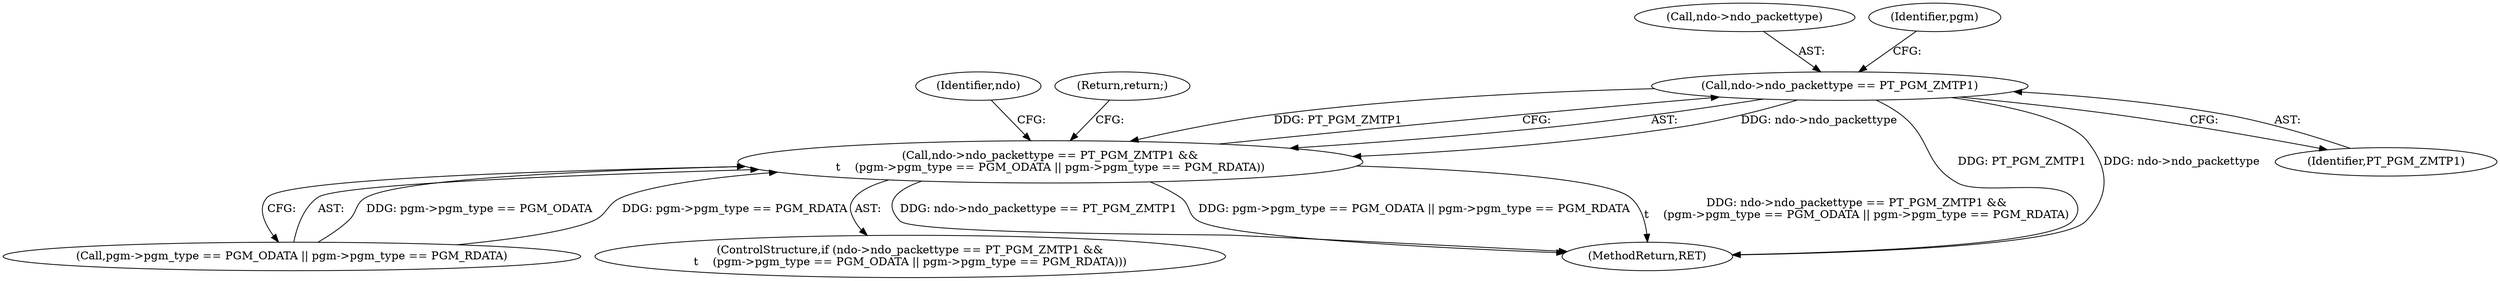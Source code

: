 digraph "0_tcpdump_26a6799b9ca80508c05cac7a9a3bef922991520b@pointer" {
"1001924" [label="(Call,ndo->ndo_packettype == PT_PGM_ZMTP1)"];
"1001923" [label="(Call,ndo->ndo_packettype == PT_PGM_ZMTP1 &&\n\t    (pgm->pgm_type == PGM_ODATA || pgm->pgm_type == PGM_RDATA))"];
"1001925" [label="(Call,ndo->ndo_packettype)"];
"1001962" [label="(MethodReturn,RET)"];
"1001928" [label="(Identifier,PT_PGM_ZMTP1)"];
"1001924" [label="(Call,ndo->ndo_packettype == PT_PGM_ZMTP1)"];
"1001941" [label="(Identifier,ndo)"];
"1001948" [label="(Return,return;)"];
"1001929" [label="(Call,pgm->pgm_type == PGM_ODATA || pgm->pgm_type == PGM_RDATA)"];
"1001922" [label="(ControlStructure,if (ndo->ndo_packettype == PT_PGM_ZMTP1 &&\n\t    (pgm->pgm_type == PGM_ODATA || pgm->pgm_type == PGM_RDATA)))"];
"1001923" [label="(Call,ndo->ndo_packettype == PT_PGM_ZMTP1 &&\n\t    (pgm->pgm_type == PGM_ODATA || pgm->pgm_type == PGM_RDATA))"];
"1001932" [label="(Identifier,pgm)"];
"1001924" -> "1001923"  [label="AST: "];
"1001924" -> "1001928"  [label="CFG: "];
"1001925" -> "1001924"  [label="AST: "];
"1001928" -> "1001924"  [label="AST: "];
"1001932" -> "1001924"  [label="CFG: "];
"1001923" -> "1001924"  [label="CFG: "];
"1001924" -> "1001962"  [label="DDG: PT_PGM_ZMTP1"];
"1001924" -> "1001962"  [label="DDG: ndo->ndo_packettype"];
"1001924" -> "1001923"  [label="DDG: ndo->ndo_packettype"];
"1001924" -> "1001923"  [label="DDG: PT_PGM_ZMTP1"];
"1001923" -> "1001922"  [label="AST: "];
"1001923" -> "1001929"  [label="CFG: "];
"1001929" -> "1001923"  [label="AST: "];
"1001941" -> "1001923"  [label="CFG: "];
"1001948" -> "1001923"  [label="CFG: "];
"1001923" -> "1001962"  [label="DDG: pgm->pgm_type == PGM_ODATA || pgm->pgm_type == PGM_RDATA"];
"1001923" -> "1001962"  [label="DDG: ndo->ndo_packettype == PT_PGM_ZMTP1 &&\n\t    (pgm->pgm_type == PGM_ODATA || pgm->pgm_type == PGM_RDATA)"];
"1001923" -> "1001962"  [label="DDG: ndo->ndo_packettype == PT_PGM_ZMTP1"];
"1001929" -> "1001923"  [label="DDG: pgm->pgm_type == PGM_ODATA"];
"1001929" -> "1001923"  [label="DDG: pgm->pgm_type == PGM_RDATA"];
}
